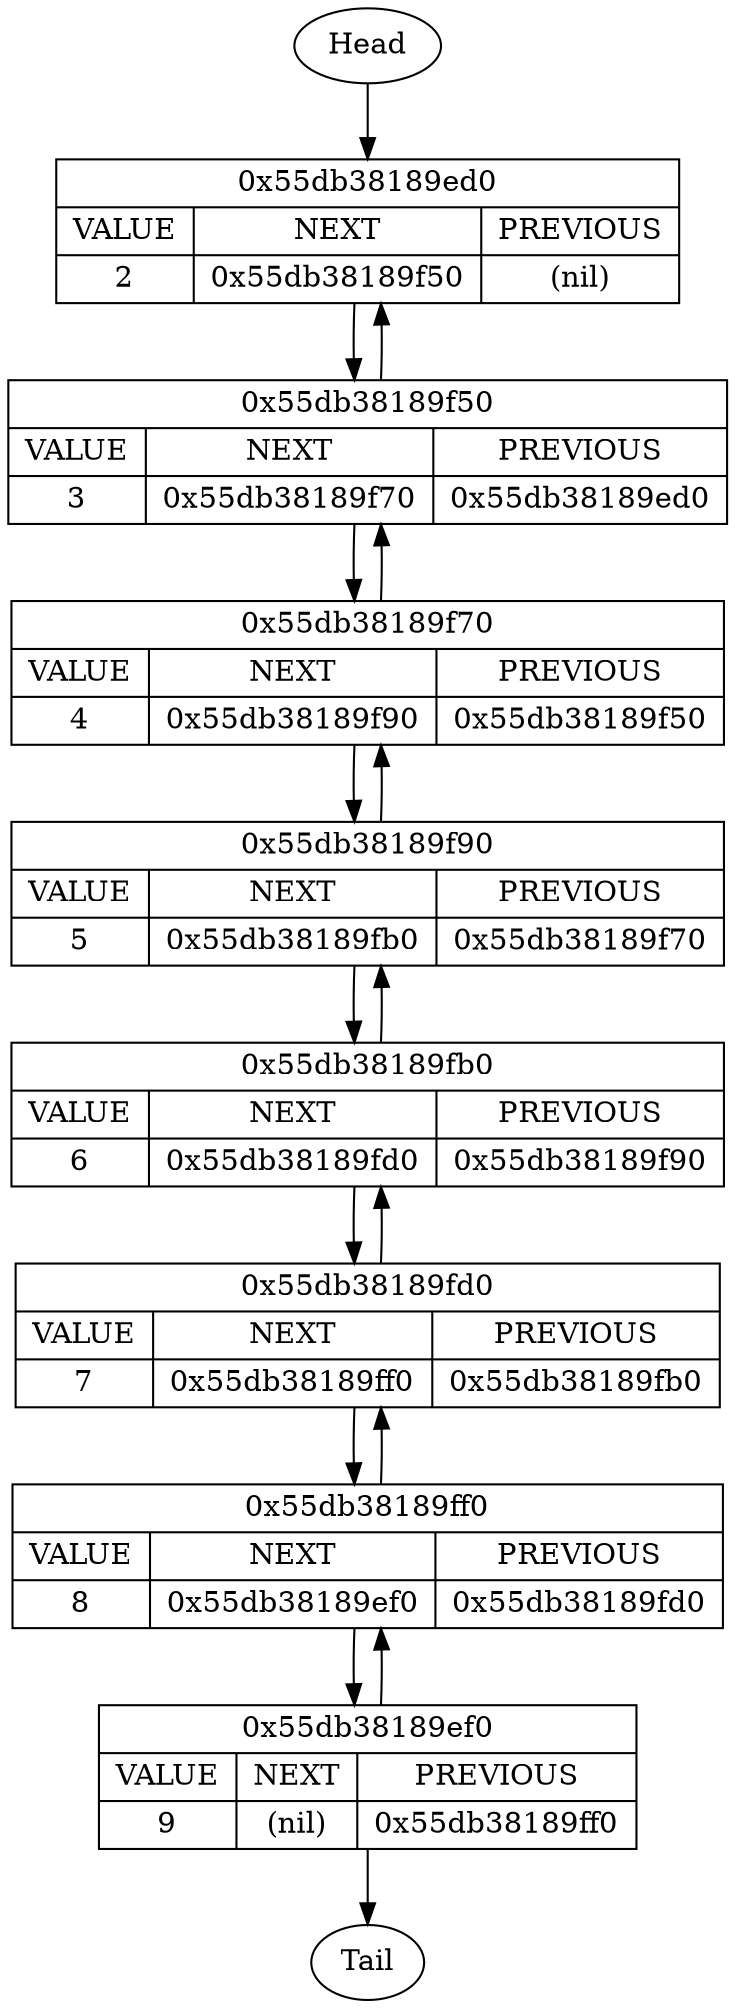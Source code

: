 digraph {
node0x55db38189ed0[label="{{0x55db38189ed0}|{{VALUE|2}|{NEXT|0x55db38189f50}|{PREVIOUS|(nil)}}}",shape=record];
node0x55db38189f50[label="{{0x55db38189f50}|{{VALUE|3}|{NEXT|0x55db38189f70}|{PREVIOUS|0x55db38189ed0}}}",shape=record];
node0x55db38189ed0 -> node0x55db38189f50;
node0x55db38189f50 -> node0x55db38189ed0;
node0x55db38189f70[label="{{0x55db38189f70}|{{VALUE|4}|{NEXT|0x55db38189f90}|{PREVIOUS|0x55db38189f50}}}",shape=record];
node0x55db38189f50 -> node0x55db38189f70;
node0x55db38189f70 -> node0x55db38189f50;
node0x55db38189f90[label="{{0x55db38189f90}|{{VALUE|5}|{NEXT|0x55db38189fb0}|{PREVIOUS|0x55db38189f70}}}",shape=record];
node0x55db38189f70 -> node0x55db38189f90;
node0x55db38189f90 -> node0x55db38189f70;
node0x55db38189fb0[label="{{0x55db38189fb0}|{{VALUE|6}|{NEXT|0x55db38189fd0}|{PREVIOUS|0x55db38189f90}}}",shape=record];
node0x55db38189f90 -> node0x55db38189fb0;
node0x55db38189fb0 -> node0x55db38189f90;
node0x55db38189fd0[label="{{0x55db38189fd0}|{{VALUE|7}|{NEXT|0x55db38189ff0}|{PREVIOUS|0x55db38189fb0}}}",shape=record];
node0x55db38189fb0 -> node0x55db38189fd0;
node0x55db38189fd0 -> node0x55db38189fb0;
node0x55db38189ff0[label="{{0x55db38189ff0}|{{VALUE|8}|{NEXT|0x55db38189ef0}|{PREVIOUS|0x55db38189fd0}}}",shape=record];
node0x55db38189fd0 -> node0x55db38189ff0;
node0x55db38189ff0 -> node0x55db38189fd0;
node0x55db38189ef0[label="{{0x55db38189ef0}|{{VALUE|9}|{NEXT|(nil)}|{PREVIOUS|0x55db38189ff0}}}",shape=record];
node0x55db38189ff0 -> node0x55db38189ef0;
node0x55db38189ef0 -> node0x55db38189ff0;
Head -> node0x55db38189ed0;
node0x55db38189ef0 -> Tail;
}